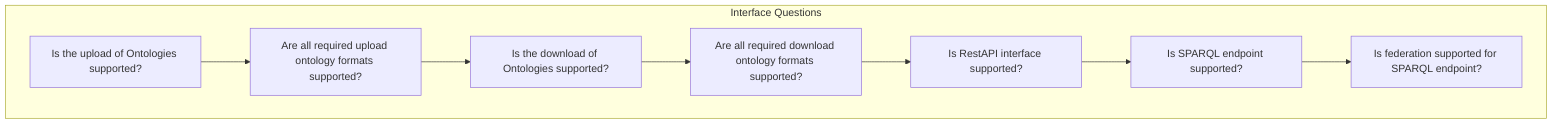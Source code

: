 graph TB;
subgraph Interface Questions
Int1[Is the upload of Ontologies supported?]
Int2[Are all required upload ontology formats supported?]
Int3[Is the download of Ontologies supported?]
Int4[Are all required download ontology formats supported?]
Int5[Is RestAPI interface supported?]
Int6[Is SPARQL endpoint supported?]
IntL[Is federation supported for SPARQL endpoint?]
end

Int1 --> Int2 --> Int3 --> Int4 --> Int5 --> Int6 -->  IntL